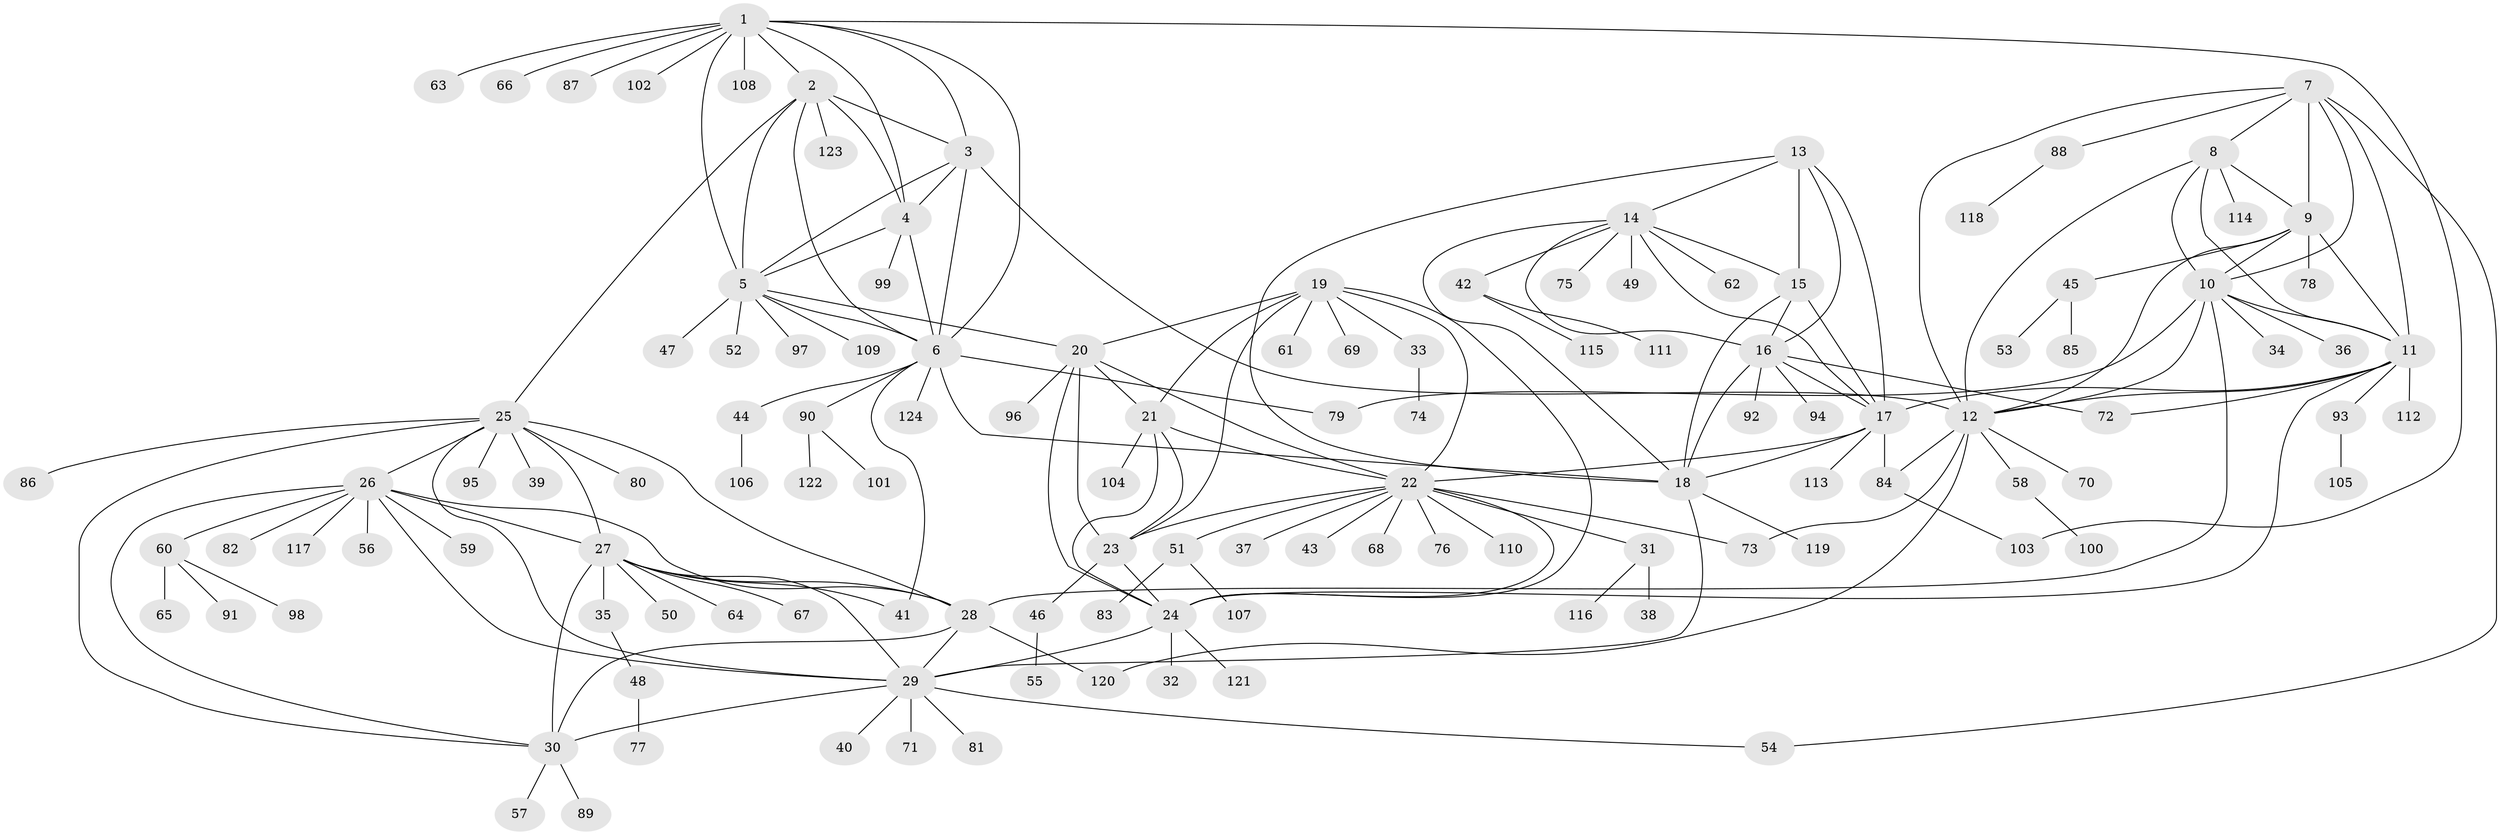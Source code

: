 // coarse degree distribution, {9: 0.06382978723404255, 6: 0.0425531914893617, 11: 0.02127659574468085, 4: 0.031914893617021274, 8: 0.031914893617021274, 7: 0.031914893617021274, 13: 0.010638297872340425, 5: 0.010638297872340425, 2: 0.1276595744680851, 1: 0.6063829787234043, 3: 0.02127659574468085}
// Generated by graph-tools (version 1.1) at 2025/42/03/06/25 10:42:12]
// undirected, 124 vertices, 187 edges
graph export_dot {
graph [start="1"]
  node [color=gray90,style=filled];
  1;
  2;
  3;
  4;
  5;
  6;
  7;
  8;
  9;
  10;
  11;
  12;
  13;
  14;
  15;
  16;
  17;
  18;
  19;
  20;
  21;
  22;
  23;
  24;
  25;
  26;
  27;
  28;
  29;
  30;
  31;
  32;
  33;
  34;
  35;
  36;
  37;
  38;
  39;
  40;
  41;
  42;
  43;
  44;
  45;
  46;
  47;
  48;
  49;
  50;
  51;
  52;
  53;
  54;
  55;
  56;
  57;
  58;
  59;
  60;
  61;
  62;
  63;
  64;
  65;
  66;
  67;
  68;
  69;
  70;
  71;
  72;
  73;
  74;
  75;
  76;
  77;
  78;
  79;
  80;
  81;
  82;
  83;
  84;
  85;
  86;
  87;
  88;
  89;
  90;
  91;
  92;
  93;
  94;
  95;
  96;
  97;
  98;
  99;
  100;
  101;
  102;
  103;
  104;
  105;
  106;
  107;
  108;
  109;
  110;
  111;
  112;
  113;
  114;
  115;
  116;
  117;
  118;
  119;
  120;
  121;
  122;
  123;
  124;
  1 -- 2;
  1 -- 3;
  1 -- 4;
  1 -- 5;
  1 -- 6;
  1 -- 63;
  1 -- 66;
  1 -- 87;
  1 -- 102;
  1 -- 103;
  1 -- 108;
  2 -- 3;
  2 -- 4;
  2 -- 5;
  2 -- 6;
  2 -- 25;
  2 -- 123;
  3 -- 4;
  3 -- 5;
  3 -- 6;
  3 -- 12;
  4 -- 5;
  4 -- 6;
  4 -- 99;
  5 -- 6;
  5 -- 20;
  5 -- 47;
  5 -- 52;
  5 -- 97;
  5 -- 109;
  6 -- 18;
  6 -- 41;
  6 -- 44;
  6 -- 79;
  6 -- 90;
  6 -- 124;
  7 -- 8;
  7 -- 9;
  7 -- 10;
  7 -- 11;
  7 -- 12;
  7 -- 54;
  7 -- 88;
  8 -- 9;
  8 -- 10;
  8 -- 11;
  8 -- 12;
  8 -- 114;
  9 -- 10;
  9 -- 11;
  9 -- 12;
  9 -- 45;
  9 -- 78;
  10 -- 11;
  10 -- 12;
  10 -- 28;
  10 -- 34;
  10 -- 36;
  10 -- 79;
  11 -- 12;
  11 -- 17;
  11 -- 24;
  11 -- 72;
  11 -- 93;
  11 -- 112;
  12 -- 58;
  12 -- 70;
  12 -- 73;
  12 -- 84;
  12 -- 120;
  13 -- 14;
  13 -- 15;
  13 -- 16;
  13 -- 17;
  13 -- 18;
  14 -- 15;
  14 -- 16;
  14 -- 17;
  14 -- 18;
  14 -- 42;
  14 -- 49;
  14 -- 62;
  14 -- 75;
  15 -- 16;
  15 -- 17;
  15 -- 18;
  16 -- 17;
  16 -- 18;
  16 -- 72;
  16 -- 92;
  16 -- 94;
  17 -- 18;
  17 -- 22;
  17 -- 84;
  17 -- 113;
  18 -- 29;
  18 -- 119;
  19 -- 20;
  19 -- 21;
  19 -- 22;
  19 -- 23;
  19 -- 24;
  19 -- 33;
  19 -- 61;
  19 -- 69;
  20 -- 21;
  20 -- 22;
  20 -- 23;
  20 -- 24;
  20 -- 96;
  21 -- 22;
  21 -- 23;
  21 -- 24;
  21 -- 104;
  22 -- 23;
  22 -- 24;
  22 -- 31;
  22 -- 37;
  22 -- 43;
  22 -- 51;
  22 -- 68;
  22 -- 73;
  22 -- 76;
  22 -- 110;
  23 -- 24;
  23 -- 46;
  24 -- 29;
  24 -- 32;
  24 -- 121;
  25 -- 26;
  25 -- 27;
  25 -- 28;
  25 -- 29;
  25 -- 30;
  25 -- 39;
  25 -- 80;
  25 -- 86;
  25 -- 95;
  26 -- 27;
  26 -- 28;
  26 -- 29;
  26 -- 30;
  26 -- 56;
  26 -- 59;
  26 -- 60;
  26 -- 82;
  26 -- 117;
  27 -- 28;
  27 -- 29;
  27 -- 30;
  27 -- 35;
  27 -- 41;
  27 -- 50;
  27 -- 64;
  27 -- 67;
  28 -- 29;
  28 -- 30;
  28 -- 120;
  29 -- 30;
  29 -- 40;
  29 -- 54;
  29 -- 71;
  29 -- 81;
  30 -- 57;
  30 -- 89;
  31 -- 38;
  31 -- 116;
  33 -- 74;
  35 -- 48;
  42 -- 111;
  42 -- 115;
  44 -- 106;
  45 -- 53;
  45 -- 85;
  46 -- 55;
  48 -- 77;
  51 -- 83;
  51 -- 107;
  58 -- 100;
  60 -- 65;
  60 -- 91;
  60 -- 98;
  84 -- 103;
  88 -- 118;
  90 -- 101;
  90 -- 122;
  93 -- 105;
}
